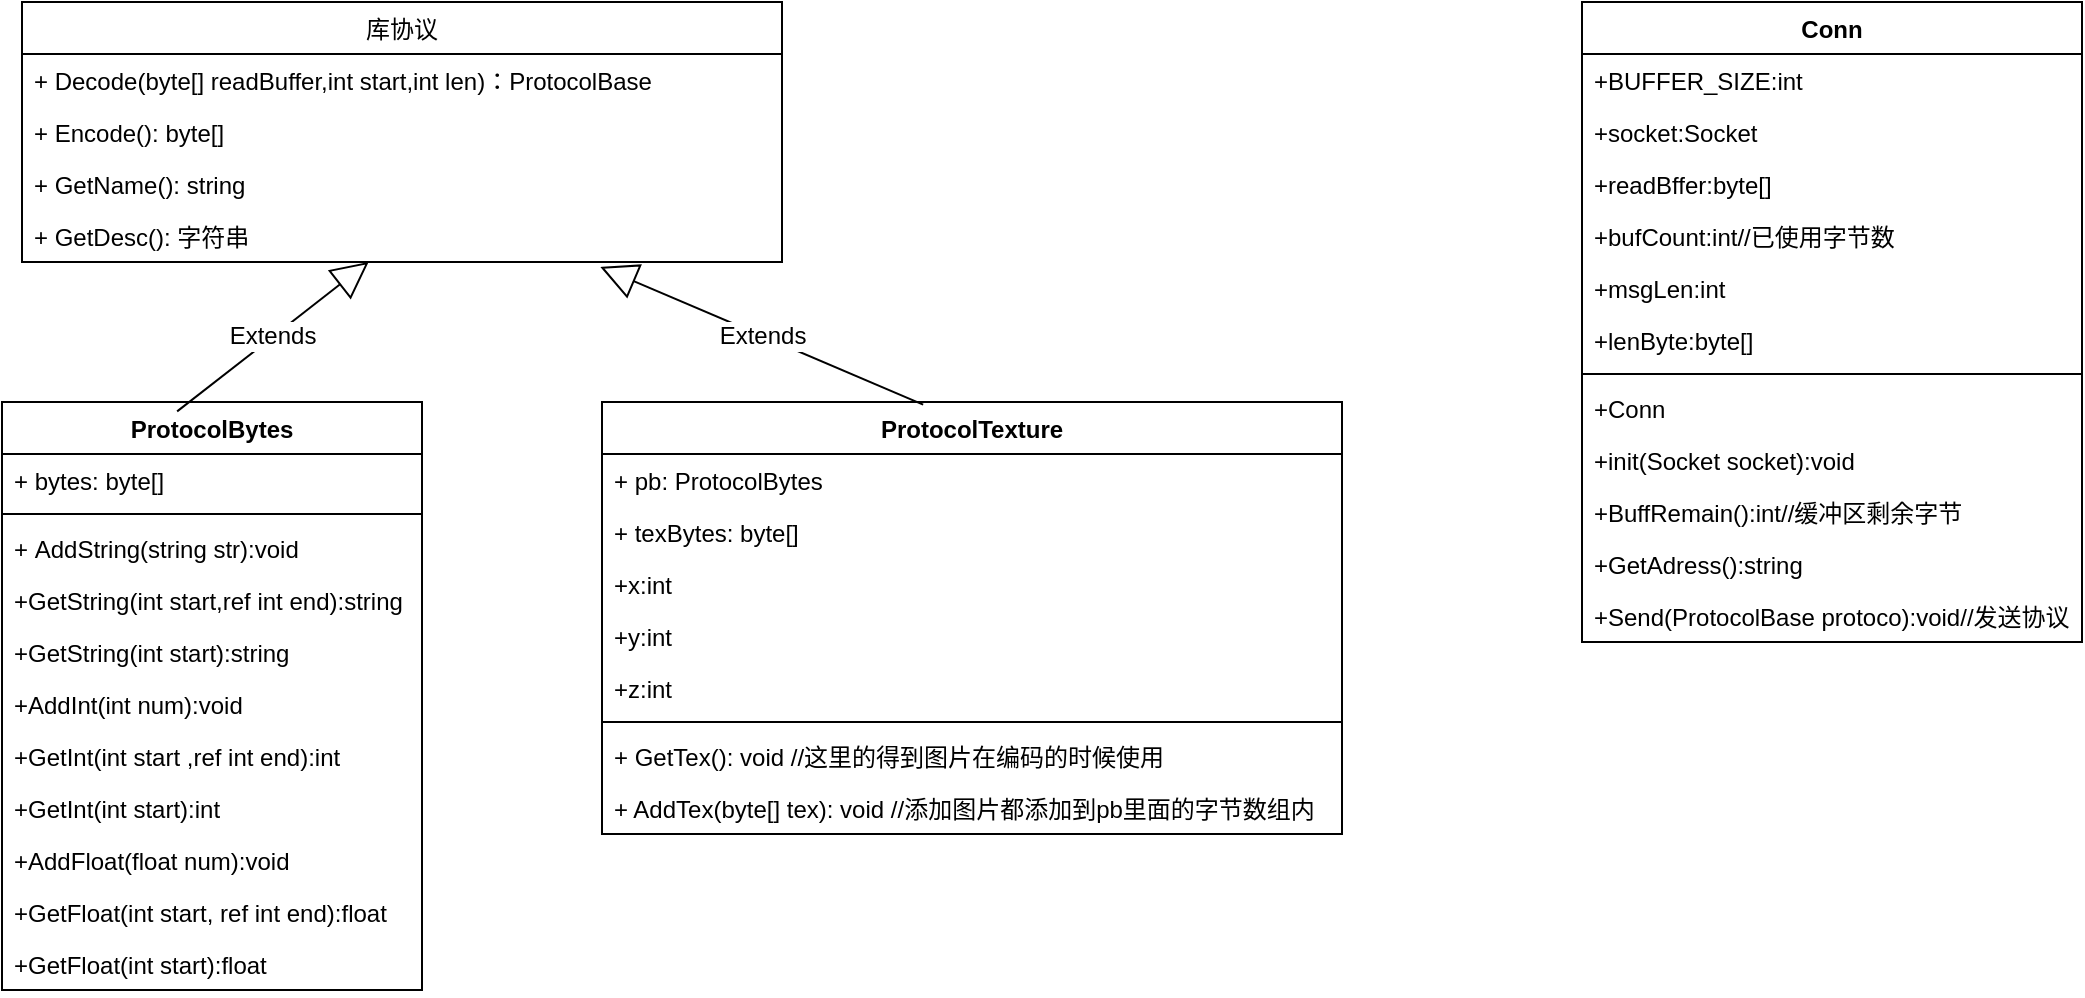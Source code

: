 <mxfile version="17.0.0" type="github">
  <diagram id="DBygFMPKqlgIvGjf5jtN" name="Page-1">
    <mxGraphModel dx="2075" dy="706" grid="1" gridSize="10" guides="1" tooltips="1" connect="1" arrows="1" fold="1" page="1" pageScale="1" pageWidth="827" pageHeight="1169" math="0" shadow="0">
      <root>
        <mxCell id="0" />
        <mxCell id="1" parent="0" />
        <object label="库协议" aa="" id="GdMeVJB9ZyJCCz1JmPij-1">
          <mxCell style="swimlane;fontStyle=0;childLayout=stackLayout;horizontal=1;startSize=26;fillColor=none;horizontalStack=0;resizeParent=1;resizeParentMax=0;resizeLast=0;collapsible=1;marginBottom=0;direction=east;" vertex="1" parent="1">
            <mxGeometry x="-580" y="20" width="380" height="130" as="geometry">
              <mxRectangle x="90" y="40" width="100" height="26" as="alternateBounds" />
            </mxGeometry>
          </mxCell>
        </object>
        <mxCell id="GdMeVJB9ZyJCCz1JmPij-2" value="+ Decode(byte[] readBuffer,int start,int len)：ProtocolBase" style="text;strokeColor=none;fillColor=none;align=left;verticalAlign=top;spacingLeft=4;spacingRight=4;overflow=hidden;rotatable=0;points=[[0,0.5],[1,0.5]];portConstraint=eastwest;" vertex="1" parent="GdMeVJB9ZyJCCz1JmPij-1">
          <mxGeometry y="26" width="380" height="26" as="geometry" />
        </mxCell>
        <mxCell id="GdMeVJB9ZyJCCz1JmPij-3" value="+ Encode(): byte[]" style="text;strokeColor=none;fillColor=none;align=left;verticalAlign=top;spacingLeft=4;spacingRight=4;overflow=hidden;rotatable=0;points=[[0,0.5],[1,0.5]];portConstraint=eastwest;" vertex="1" parent="GdMeVJB9ZyJCCz1JmPij-1">
          <mxGeometry y="52" width="380" height="26" as="geometry" />
        </mxCell>
        <mxCell id="GdMeVJB9ZyJCCz1JmPij-4" value="+ GetName(): string" style="text;strokeColor=none;fillColor=none;align=left;verticalAlign=top;spacingLeft=4;spacingRight=4;overflow=hidden;rotatable=0;points=[[0,0.5],[1,0.5]];portConstraint=eastwest;" vertex="1" parent="GdMeVJB9ZyJCCz1JmPij-1">
          <mxGeometry y="78" width="380" height="26" as="geometry" />
        </mxCell>
        <mxCell id="GdMeVJB9ZyJCCz1JmPij-5" value="+ GetDesc(): 字符串" style="text;strokeColor=none;fillColor=none;align=left;verticalAlign=top;spacingLeft=4;spacingRight=4;overflow=hidden;rotatable=0;points=[[0,0.5],[1,0.5]];portConstraint=eastwest;" vertex="1" parent="GdMeVJB9ZyJCCz1JmPij-1">
          <mxGeometry y="104" width="380" height="26" as="geometry" />
        </mxCell>
        <mxCell id="GdMeVJB9ZyJCCz1JmPij-29" value="ProtocolBytes" style="swimlane;fontStyle=1;align=center;verticalAlign=top;childLayout=stackLayout;horizontal=1;startSize=26;horizontalStack=0;resizeParent=1;resizeParentMax=0;resizeLast=0;collapsible=1;marginBottom=0;labelBackgroundColor=default;fontFamily=Helvetica;fontSize=12;fontColor=default;strokeColor=default;strokeWidth=1;fillColor=none;" vertex="1" parent="1">
          <mxGeometry x="-590" y="220" width="210" height="294" as="geometry" />
        </mxCell>
        <mxCell id="GdMeVJB9ZyJCCz1JmPij-30" value="+ bytes: byte[]" style="text;strokeColor=none;fillColor=none;align=left;verticalAlign=top;spacingLeft=4;spacingRight=4;overflow=hidden;rotatable=0;points=[[0,0.5],[1,0.5]];portConstraint=eastwest;labelBackgroundColor=default;fontFamily=Helvetica;fontSize=12;fontColor=default;" vertex="1" parent="GdMeVJB9ZyJCCz1JmPij-29">
          <mxGeometry y="26" width="210" height="26" as="geometry" />
        </mxCell>
        <mxCell id="GdMeVJB9ZyJCCz1JmPij-31" value="" style="line;strokeWidth=1;fillColor=none;align=left;verticalAlign=middle;spacingTop=-1;spacingLeft=3;spacingRight=3;rotatable=0;labelPosition=right;points=[];portConstraint=eastwest;labelBackgroundColor=default;fontFamily=Helvetica;fontSize=12;fontColor=default;" vertex="1" parent="GdMeVJB9ZyJCCz1JmPij-29">
          <mxGeometry y="52" width="210" height="8" as="geometry" />
        </mxCell>
        <mxCell id="GdMeVJB9ZyJCCz1JmPij-32" value="+ AddString(string str):void&#xa;" style="text;strokeColor=none;fillColor=none;align=left;verticalAlign=top;spacingLeft=4;spacingRight=4;overflow=hidden;rotatable=0;points=[[0,0.5],[1,0.5]];portConstraint=eastwest;labelBackgroundColor=default;fontFamily=Helvetica;fontSize=12;fontColor=default;" vertex="1" parent="GdMeVJB9ZyJCCz1JmPij-29">
          <mxGeometry y="60" width="210" height="26" as="geometry" />
        </mxCell>
        <mxCell id="GdMeVJB9ZyJCCz1JmPij-34" value="+GetString(int start,ref int end):string" style="text;strokeColor=none;fillColor=none;align=left;verticalAlign=top;spacingLeft=4;spacingRight=4;overflow=hidden;rotatable=0;points=[[0,0.5],[1,0.5]];portConstraint=eastwest;labelBackgroundColor=default;fontFamily=Helvetica;fontSize=12;fontColor=default;" vertex="1" parent="GdMeVJB9ZyJCCz1JmPij-29">
          <mxGeometry y="86" width="210" height="26" as="geometry" />
        </mxCell>
        <mxCell id="GdMeVJB9ZyJCCz1JmPij-35" value="+GetString(int start):string" style="text;strokeColor=none;fillColor=none;align=left;verticalAlign=top;spacingLeft=4;spacingRight=4;overflow=hidden;rotatable=0;points=[[0,0.5],[1,0.5]];portConstraint=eastwest;labelBackgroundColor=default;fontFamily=Helvetica;fontSize=12;fontColor=default;" vertex="1" parent="GdMeVJB9ZyJCCz1JmPij-29">
          <mxGeometry y="112" width="210" height="26" as="geometry" />
        </mxCell>
        <mxCell id="GdMeVJB9ZyJCCz1JmPij-36" value="+AddInt(int num):void" style="text;strokeColor=none;fillColor=none;align=left;verticalAlign=top;spacingLeft=4;spacingRight=4;overflow=hidden;rotatable=0;points=[[0,0.5],[1,0.5]];portConstraint=eastwest;labelBackgroundColor=default;fontFamily=Helvetica;fontSize=12;fontColor=default;" vertex="1" parent="GdMeVJB9ZyJCCz1JmPij-29">
          <mxGeometry y="138" width="210" height="26" as="geometry" />
        </mxCell>
        <mxCell id="GdMeVJB9ZyJCCz1JmPij-37" value="+GetInt(int start ,ref int end):int" style="text;strokeColor=none;fillColor=none;align=left;verticalAlign=top;spacingLeft=4;spacingRight=4;overflow=hidden;rotatable=0;points=[[0,0.5],[1,0.5]];portConstraint=eastwest;labelBackgroundColor=default;fontFamily=Helvetica;fontSize=12;fontColor=default;" vertex="1" parent="GdMeVJB9ZyJCCz1JmPij-29">
          <mxGeometry y="164" width="210" height="26" as="geometry" />
        </mxCell>
        <mxCell id="GdMeVJB9ZyJCCz1JmPij-38" value="+GetInt(int start):int" style="text;strokeColor=none;fillColor=none;align=left;verticalAlign=top;spacingLeft=4;spacingRight=4;overflow=hidden;rotatable=0;points=[[0,0.5],[1,0.5]];portConstraint=eastwest;labelBackgroundColor=default;fontFamily=Helvetica;fontSize=12;fontColor=default;" vertex="1" parent="GdMeVJB9ZyJCCz1JmPij-29">
          <mxGeometry y="190" width="210" height="26" as="geometry" />
        </mxCell>
        <mxCell id="GdMeVJB9ZyJCCz1JmPij-39" value="+AddFloat(float num):void" style="text;strokeColor=none;fillColor=none;align=left;verticalAlign=top;spacingLeft=4;spacingRight=4;overflow=hidden;rotatable=0;points=[[0,0.5],[1,0.5]];portConstraint=eastwest;labelBackgroundColor=default;fontFamily=Helvetica;fontSize=12;fontColor=default;" vertex="1" parent="GdMeVJB9ZyJCCz1JmPij-29">
          <mxGeometry y="216" width="210" height="26" as="geometry" />
        </mxCell>
        <mxCell id="GdMeVJB9ZyJCCz1JmPij-40" value="+GetFloat(int start, ref int end):float" style="text;strokeColor=none;fillColor=none;align=left;verticalAlign=top;spacingLeft=4;spacingRight=4;overflow=hidden;rotatable=0;points=[[0,0.5],[1,0.5]];portConstraint=eastwest;labelBackgroundColor=default;fontFamily=Helvetica;fontSize=12;fontColor=default;" vertex="1" parent="GdMeVJB9ZyJCCz1JmPij-29">
          <mxGeometry y="242" width="210" height="26" as="geometry" />
        </mxCell>
        <mxCell id="GdMeVJB9ZyJCCz1JmPij-41" value="+GetFloat(int start):float" style="text;strokeColor=none;fillColor=none;align=left;verticalAlign=top;spacingLeft=4;spacingRight=4;overflow=hidden;rotatable=0;points=[[0,0.5],[1,0.5]];portConstraint=eastwest;labelBackgroundColor=default;fontFamily=Helvetica;fontSize=12;fontColor=default;" vertex="1" parent="GdMeVJB9ZyJCCz1JmPij-29">
          <mxGeometry y="268" width="210" height="26" as="geometry" />
        </mxCell>
        <mxCell id="GdMeVJB9ZyJCCz1JmPij-33" value="Extends" style="endArrow=block;endSize=16;endFill=0;html=1;rounded=0;fontFamily=Helvetica;fontSize=12;fontColor=default;exitX=0.417;exitY=0.016;exitDx=0;exitDy=0;exitPerimeter=0;" edge="1" parent="1" source="GdMeVJB9ZyJCCz1JmPij-29" target="GdMeVJB9ZyJCCz1JmPij-5">
          <mxGeometry width="160" relative="1" as="geometry">
            <mxPoint x="250" y="290" as="sourcePoint" />
            <mxPoint x="410" y="290" as="targetPoint" />
          </mxGeometry>
        </mxCell>
        <mxCell id="GdMeVJB9ZyJCCz1JmPij-42" value="ProtocolTexture" style="swimlane;fontStyle=1;align=center;verticalAlign=top;childLayout=stackLayout;horizontal=1;startSize=26;horizontalStack=0;resizeParent=1;resizeParentMax=0;resizeLast=0;collapsible=1;marginBottom=0;labelBackgroundColor=default;fontFamily=Helvetica;fontSize=12;fontColor=default;strokeColor=default;strokeWidth=1;fillColor=none;" vertex="1" parent="1">
          <mxGeometry x="-290" y="220" width="370" height="216" as="geometry" />
        </mxCell>
        <mxCell id="GdMeVJB9ZyJCCz1JmPij-43" value="+ pb: ProtocolBytes" style="text;strokeColor=none;fillColor=none;align=left;verticalAlign=top;spacingLeft=4;spacingRight=4;overflow=hidden;rotatable=0;points=[[0,0.5],[1,0.5]];portConstraint=eastwest;labelBackgroundColor=default;fontFamily=Helvetica;fontSize=12;fontColor=default;" vertex="1" parent="GdMeVJB9ZyJCCz1JmPij-42">
          <mxGeometry y="26" width="370" height="26" as="geometry" />
        </mxCell>
        <mxCell id="GdMeVJB9ZyJCCz1JmPij-46" value="+ texBytes: byte[]" style="text;strokeColor=none;fillColor=none;align=left;verticalAlign=top;spacingLeft=4;spacingRight=4;overflow=hidden;rotatable=0;points=[[0,0.5],[1,0.5]];portConstraint=eastwest;labelBackgroundColor=default;fontFamily=Helvetica;fontSize=12;fontColor=default;" vertex="1" parent="GdMeVJB9ZyJCCz1JmPij-42">
          <mxGeometry y="52" width="370" height="26" as="geometry" />
        </mxCell>
        <mxCell id="GdMeVJB9ZyJCCz1JmPij-48" value="+x:int" style="text;strokeColor=none;fillColor=none;align=left;verticalAlign=top;spacingLeft=4;spacingRight=4;overflow=hidden;rotatable=0;points=[[0,0.5],[1,0.5]];portConstraint=eastwest;labelBackgroundColor=default;fontFamily=Helvetica;fontSize=12;fontColor=default;" vertex="1" parent="GdMeVJB9ZyJCCz1JmPij-42">
          <mxGeometry y="78" width="370" height="26" as="geometry" />
        </mxCell>
        <mxCell id="GdMeVJB9ZyJCCz1JmPij-49" value="+y:int" style="text;strokeColor=none;fillColor=none;align=left;verticalAlign=top;spacingLeft=4;spacingRight=4;overflow=hidden;rotatable=0;points=[[0,0.5],[1,0.5]];portConstraint=eastwest;labelBackgroundColor=default;fontFamily=Helvetica;fontSize=12;fontColor=default;" vertex="1" parent="GdMeVJB9ZyJCCz1JmPij-42">
          <mxGeometry y="104" width="370" height="26" as="geometry" />
        </mxCell>
        <mxCell id="GdMeVJB9ZyJCCz1JmPij-50" value="+z:int" style="text;strokeColor=none;fillColor=none;align=left;verticalAlign=top;spacingLeft=4;spacingRight=4;overflow=hidden;rotatable=0;points=[[0,0.5],[1,0.5]];portConstraint=eastwest;labelBackgroundColor=default;fontFamily=Helvetica;fontSize=12;fontColor=default;" vertex="1" parent="GdMeVJB9ZyJCCz1JmPij-42">
          <mxGeometry y="130" width="370" height="26" as="geometry" />
        </mxCell>
        <mxCell id="GdMeVJB9ZyJCCz1JmPij-44" value="" style="line;strokeWidth=1;fillColor=none;align=left;verticalAlign=middle;spacingTop=-1;spacingLeft=3;spacingRight=3;rotatable=0;labelPosition=right;points=[];portConstraint=eastwest;labelBackgroundColor=default;fontFamily=Helvetica;fontSize=12;fontColor=default;" vertex="1" parent="GdMeVJB9ZyJCCz1JmPij-42">
          <mxGeometry y="156" width="370" height="8" as="geometry" />
        </mxCell>
        <mxCell id="GdMeVJB9ZyJCCz1JmPij-45" value="+ GetTex(): void //这里的得到图片在编码的时候使用" style="text;strokeColor=none;fillColor=none;align=left;verticalAlign=top;spacingLeft=4;spacingRight=4;overflow=hidden;rotatable=0;points=[[0,0.5],[1,0.5]];portConstraint=eastwest;labelBackgroundColor=default;fontFamily=Helvetica;fontSize=12;fontColor=default;" vertex="1" parent="GdMeVJB9ZyJCCz1JmPij-42">
          <mxGeometry y="164" width="370" height="26" as="geometry" />
        </mxCell>
        <mxCell id="GdMeVJB9ZyJCCz1JmPij-51" value="+ AddTex(byte[] tex): void //添加图片都添加到pb里面的字节数组内" style="text;strokeColor=none;fillColor=none;align=left;verticalAlign=top;spacingLeft=4;spacingRight=4;overflow=hidden;rotatable=0;points=[[0,0.5],[1,0.5]];portConstraint=eastwest;labelBackgroundColor=default;fontFamily=Helvetica;fontSize=12;fontColor=default;" vertex="1" parent="GdMeVJB9ZyJCCz1JmPij-42">
          <mxGeometry y="190" width="370" height="26" as="geometry" />
        </mxCell>
        <mxCell id="GdMeVJB9ZyJCCz1JmPij-52" value="Extends" style="endArrow=block;endSize=16;endFill=0;html=1;rounded=0;fontFamily=Helvetica;fontSize=12;fontColor=default;exitX=0.434;exitY=0.006;exitDx=0;exitDy=0;exitPerimeter=0;entryX=0.761;entryY=1.094;entryDx=0;entryDy=0;entryPerimeter=0;" edge="1" parent="1" source="GdMeVJB9ZyJCCz1JmPij-42" target="GdMeVJB9ZyJCCz1JmPij-5">
          <mxGeometry width="160" relative="1" as="geometry">
            <mxPoint x="220" y="430" as="sourcePoint" />
            <mxPoint x="380" y="430" as="targetPoint" />
          </mxGeometry>
        </mxCell>
        <mxCell id="GdMeVJB9ZyJCCz1JmPij-54" value="Conn" style="swimlane;fontStyle=1;align=center;verticalAlign=top;childLayout=stackLayout;horizontal=1;startSize=26;horizontalStack=0;resizeParent=1;resizeParentMax=0;resizeLast=0;collapsible=1;marginBottom=0;labelBackgroundColor=default;fontFamily=Helvetica;fontSize=12;fontColor=default;strokeColor=default;strokeWidth=1;fillColor=none;" vertex="1" parent="1">
          <mxGeometry x="200" y="20" width="250" height="320" as="geometry" />
        </mxCell>
        <mxCell id="GdMeVJB9ZyJCCz1JmPij-55" value="+BUFFER_SIZE:int" style="text;strokeColor=none;fillColor=none;align=left;verticalAlign=top;spacingLeft=4;spacingRight=4;overflow=hidden;rotatable=0;points=[[0,0.5],[1,0.5]];portConstraint=eastwest;labelBackgroundColor=default;fontFamily=Helvetica;fontSize=12;fontColor=default;" vertex="1" parent="GdMeVJB9ZyJCCz1JmPij-54">
          <mxGeometry y="26" width="250" height="26" as="geometry" />
        </mxCell>
        <mxCell id="GdMeVJB9ZyJCCz1JmPij-58" value="+socket:Socket" style="text;strokeColor=none;fillColor=none;align=left;verticalAlign=top;spacingLeft=4;spacingRight=4;overflow=hidden;rotatable=0;points=[[0,0.5],[1,0.5]];portConstraint=eastwest;labelBackgroundColor=default;fontFamily=Helvetica;fontSize=12;fontColor=default;" vertex="1" parent="GdMeVJB9ZyJCCz1JmPij-54">
          <mxGeometry y="52" width="250" height="26" as="geometry" />
        </mxCell>
        <mxCell id="GdMeVJB9ZyJCCz1JmPij-59" value="+readBffer:byte[]" style="text;strokeColor=none;fillColor=none;align=left;verticalAlign=top;spacingLeft=4;spacingRight=4;overflow=hidden;rotatable=0;points=[[0,0.5],[1,0.5]];portConstraint=eastwest;labelBackgroundColor=default;fontFamily=Helvetica;fontSize=12;fontColor=default;" vertex="1" parent="GdMeVJB9ZyJCCz1JmPij-54">
          <mxGeometry y="78" width="250" height="26" as="geometry" />
        </mxCell>
        <mxCell id="GdMeVJB9ZyJCCz1JmPij-60" value="+bufCount:int//已使用字节数" style="text;strokeColor=none;fillColor=none;align=left;verticalAlign=top;spacingLeft=4;spacingRight=4;overflow=hidden;rotatable=0;points=[[0,0.5],[1,0.5]];portConstraint=eastwest;labelBackgroundColor=default;fontFamily=Helvetica;fontSize=12;fontColor=default;" vertex="1" parent="GdMeVJB9ZyJCCz1JmPij-54">
          <mxGeometry y="104" width="250" height="26" as="geometry" />
        </mxCell>
        <mxCell id="GdMeVJB9ZyJCCz1JmPij-61" value="+msgLen:int" style="text;strokeColor=none;fillColor=none;align=left;verticalAlign=top;spacingLeft=4;spacingRight=4;overflow=hidden;rotatable=0;points=[[0,0.5],[1,0.5]];portConstraint=eastwest;labelBackgroundColor=default;fontFamily=Helvetica;fontSize=12;fontColor=default;" vertex="1" parent="GdMeVJB9ZyJCCz1JmPij-54">
          <mxGeometry y="130" width="250" height="26" as="geometry" />
        </mxCell>
        <mxCell id="GdMeVJB9ZyJCCz1JmPij-62" value="+lenByte:byte[]" style="text;strokeColor=none;fillColor=none;align=left;verticalAlign=top;spacingLeft=4;spacingRight=4;overflow=hidden;rotatable=0;points=[[0,0.5],[1,0.5]];portConstraint=eastwest;labelBackgroundColor=default;fontFamily=Helvetica;fontSize=12;fontColor=default;" vertex="1" parent="GdMeVJB9ZyJCCz1JmPij-54">
          <mxGeometry y="156" width="250" height="26" as="geometry" />
        </mxCell>
        <mxCell id="GdMeVJB9ZyJCCz1JmPij-56" value="" style="line;strokeWidth=1;fillColor=none;align=left;verticalAlign=middle;spacingTop=-1;spacingLeft=3;spacingRight=3;rotatable=0;labelPosition=right;points=[];portConstraint=eastwest;labelBackgroundColor=default;fontFamily=Helvetica;fontSize=12;fontColor=default;" vertex="1" parent="GdMeVJB9ZyJCCz1JmPij-54">
          <mxGeometry y="182" width="250" height="8" as="geometry" />
        </mxCell>
        <mxCell id="GdMeVJB9ZyJCCz1JmPij-57" value="+Conn" style="text;strokeColor=none;fillColor=none;align=left;verticalAlign=top;spacingLeft=4;spacingRight=4;overflow=hidden;rotatable=0;points=[[0,0.5],[1,0.5]];portConstraint=eastwest;labelBackgroundColor=default;fontFamily=Helvetica;fontSize=12;fontColor=default;" vertex="1" parent="GdMeVJB9ZyJCCz1JmPij-54">
          <mxGeometry y="190" width="250" height="26" as="geometry" />
        </mxCell>
        <mxCell id="GdMeVJB9ZyJCCz1JmPij-64" value="+init(Socket socket):void" style="text;strokeColor=none;fillColor=none;align=left;verticalAlign=top;spacingLeft=4;spacingRight=4;overflow=hidden;rotatable=0;points=[[0,0.5],[1,0.5]];portConstraint=eastwest;labelBackgroundColor=default;fontFamily=Helvetica;fontSize=12;fontColor=default;" vertex="1" parent="GdMeVJB9ZyJCCz1JmPij-54">
          <mxGeometry y="216" width="250" height="26" as="geometry" />
        </mxCell>
        <mxCell id="GdMeVJB9ZyJCCz1JmPij-65" value="+BuffRemain():int//缓冲区剩余字节" style="text;strokeColor=none;fillColor=none;align=left;verticalAlign=top;spacingLeft=4;spacingRight=4;overflow=hidden;rotatable=0;points=[[0,0.5],[1,0.5]];portConstraint=eastwest;labelBackgroundColor=default;fontFamily=Helvetica;fontSize=12;fontColor=default;" vertex="1" parent="GdMeVJB9ZyJCCz1JmPij-54">
          <mxGeometry y="242" width="250" height="26" as="geometry" />
        </mxCell>
        <mxCell id="GdMeVJB9ZyJCCz1JmPij-66" value="+GetAdress():string" style="text;strokeColor=none;fillColor=none;align=left;verticalAlign=top;spacingLeft=4;spacingRight=4;overflow=hidden;rotatable=0;points=[[0,0.5],[1,0.5]];portConstraint=eastwest;labelBackgroundColor=default;fontFamily=Helvetica;fontSize=12;fontColor=default;" vertex="1" parent="GdMeVJB9ZyJCCz1JmPij-54">
          <mxGeometry y="268" width="250" height="26" as="geometry" />
        </mxCell>
        <mxCell id="GdMeVJB9ZyJCCz1JmPij-67" value="+Send(ProtocolBase protoco):void//发送协议" style="text;strokeColor=none;fillColor=none;align=left;verticalAlign=top;spacingLeft=4;spacingRight=4;overflow=hidden;rotatable=0;points=[[0,0.5],[1,0.5]];portConstraint=eastwest;labelBackgroundColor=default;fontFamily=Helvetica;fontSize=12;fontColor=default;" vertex="1" parent="GdMeVJB9ZyJCCz1JmPij-54">
          <mxGeometry y="294" width="250" height="26" as="geometry" />
        </mxCell>
      </root>
    </mxGraphModel>
  </diagram>
</mxfile>
